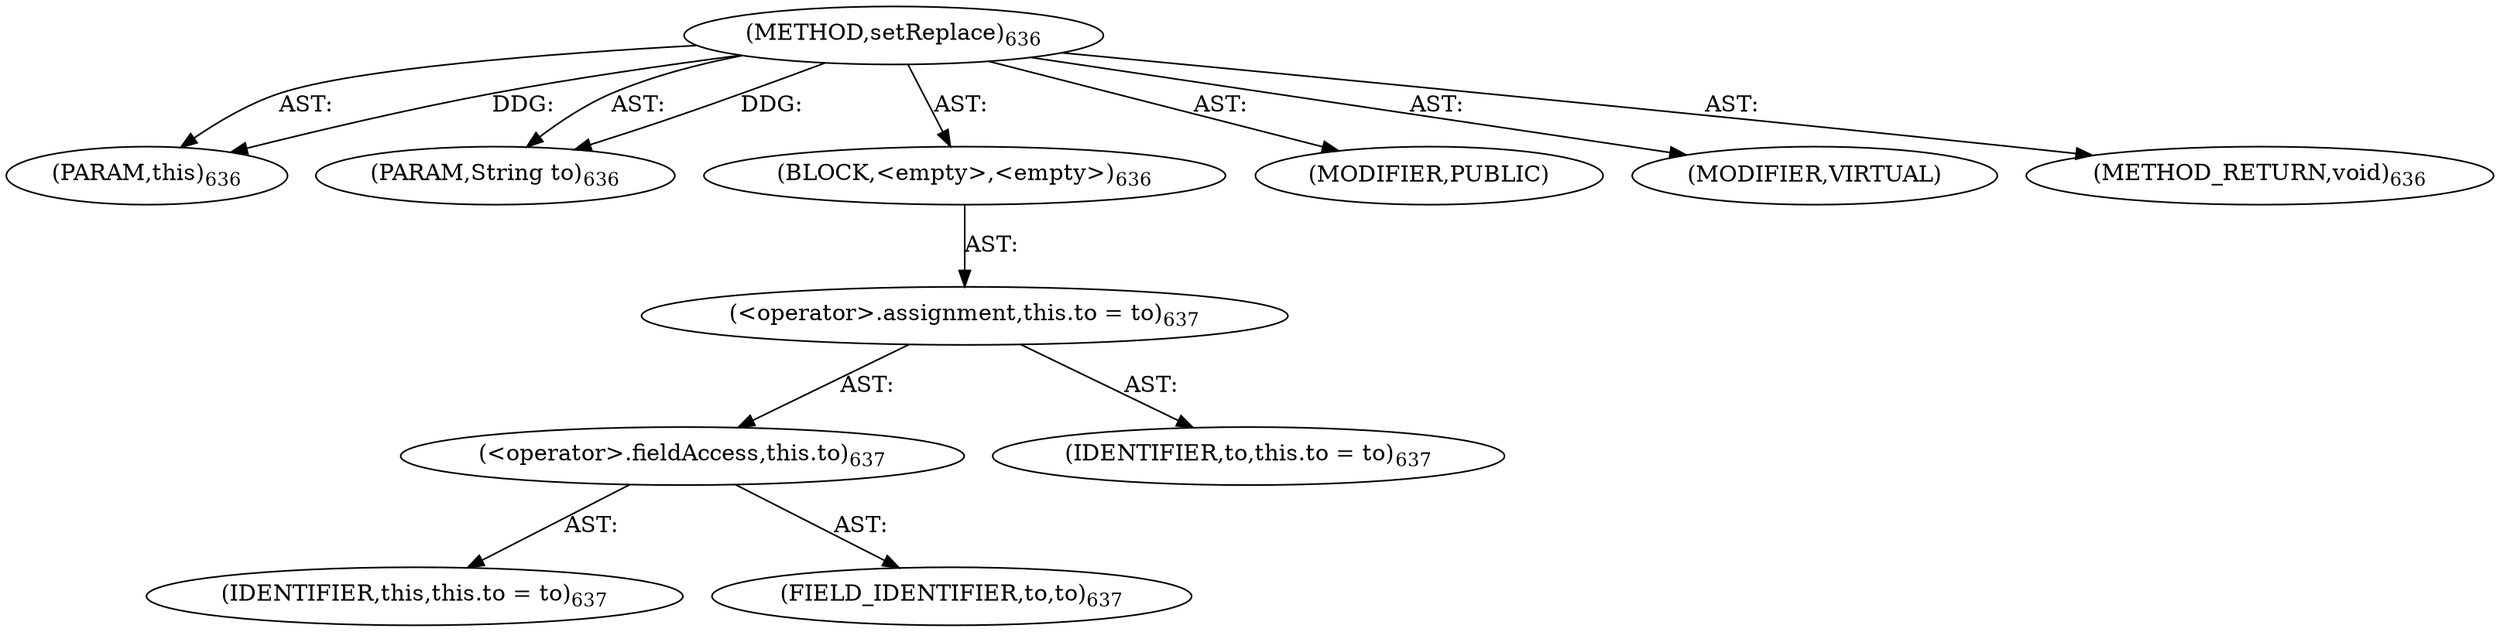 digraph "setReplace" {  
"111669149736" [label = <(METHOD,setReplace)<SUB>636</SUB>> ]
"115964117009" [label = <(PARAM,this)<SUB>636</SUB>> ]
"115964117079" [label = <(PARAM,String to)<SUB>636</SUB>> ]
"25769803857" [label = <(BLOCK,&lt;empty&gt;,&lt;empty&gt;)<SUB>636</SUB>> ]
"30064771365" [label = <(&lt;operator&gt;.assignment,this.to = to)<SUB>637</SUB>> ]
"30064771366" [label = <(&lt;operator&gt;.fieldAccess,this.to)<SUB>637</SUB>> ]
"68719476754" [label = <(IDENTIFIER,this,this.to = to)<SUB>637</SUB>> ]
"55834574946" [label = <(FIELD_IDENTIFIER,to,to)<SUB>637</SUB>> ]
"68719476987" [label = <(IDENTIFIER,to,this.to = to)<SUB>637</SUB>> ]
"133143986287" [label = <(MODIFIER,PUBLIC)> ]
"133143986288" [label = <(MODIFIER,VIRTUAL)> ]
"128849018920" [label = <(METHOD_RETURN,void)<SUB>636</SUB>> ]
  "111669149736" -> "115964117009"  [ label = "AST: "] 
  "111669149736" -> "115964117079"  [ label = "AST: "] 
  "111669149736" -> "25769803857"  [ label = "AST: "] 
  "111669149736" -> "133143986287"  [ label = "AST: "] 
  "111669149736" -> "133143986288"  [ label = "AST: "] 
  "111669149736" -> "128849018920"  [ label = "AST: "] 
  "25769803857" -> "30064771365"  [ label = "AST: "] 
  "30064771365" -> "30064771366"  [ label = "AST: "] 
  "30064771365" -> "68719476987"  [ label = "AST: "] 
  "30064771366" -> "68719476754"  [ label = "AST: "] 
  "30064771366" -> "55834574946"  [ label = "AST: "] 
  "111669149736" -> "115964117009"  [ label = "DDG: "] 
  "111669149736" -> "115964117079"  [ label = "DDG: "] 
}

